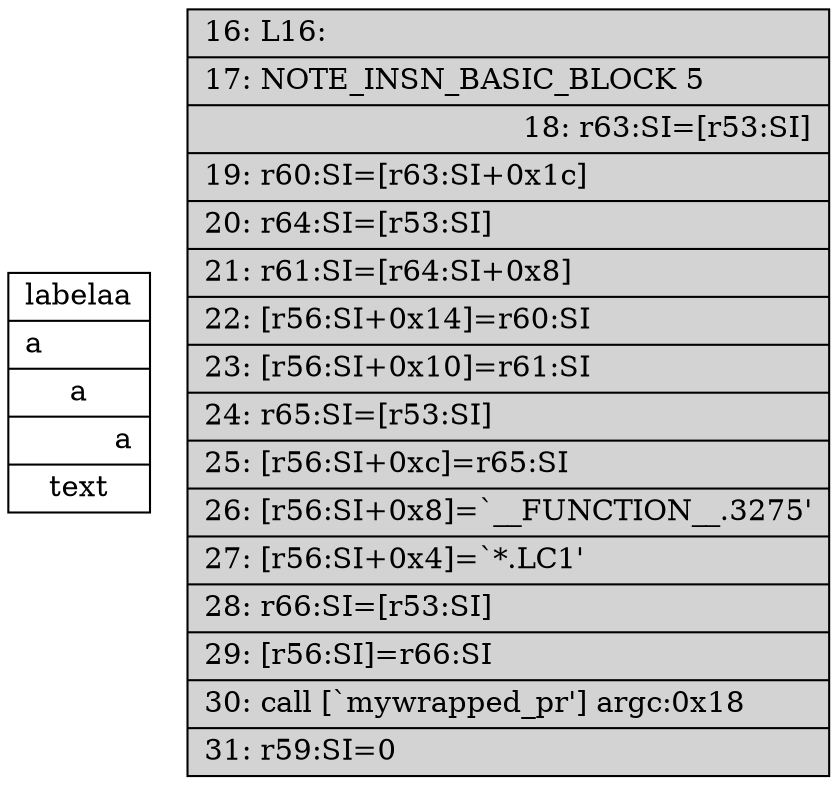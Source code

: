 digraph "label09"
{
 "aa"[shape="record",label="{labelaa|\
a\l|\
a\n|\
a\r|\
text}"]; /* record shape with label gcc style, \l text-left, \n text-center and \r text-right justify */
	/* gcc data example */
	fn_0_basic_block_5 [shape=record,style=filled,fillcolor=lightgrey,label="{\ \ \ 16:\ L16:\l\
|\ \ \ 17:\ NOTE_INSN_BASIC_BLOCK\ 5\l\
|\ \ \ 18:\ r63:SI=[r53:SI]\r\
|\ \ \ 19:\ r60:SI=[r63:SI+0x1c]\l\
|\ \ \ 20:\ r64:SI=[r53:SI]\l\
|\ \ \ 21:\ r61:SI=[r64:SI+0x8]\l\
|\ \ \ 22:\ [r56:SI+0x14]=r60:SI\l\
|\ \ \ 23:\ [r56:SI+0x10]=r61:SI\l\
|\ \ \ 24:\ r65:SI=[r53:SI]\l\
|\ \ \ 25:\ [r56:SI+0xc]=r65:SI\l\
|\ \ \ 26:\ [r56:SI+0x8]=`__FUNCTION__.3275'\l\
|\ \ \ 27:\ [r56:SI+0x4]=`*.LC1'\l\
|\ \ \ 28:\ r66:SI=[r53:SI]\l\
|\ \ \ 29:\ [r56:SI]=r66:SI\l\
|\ \ \ 30:\ call\ [`mywrapped_pr']\ argc:0x18\l\
|\ \ \ 31:\ r59:SI=0\l\
}"];
    /* '\ ' insert literal space */
}